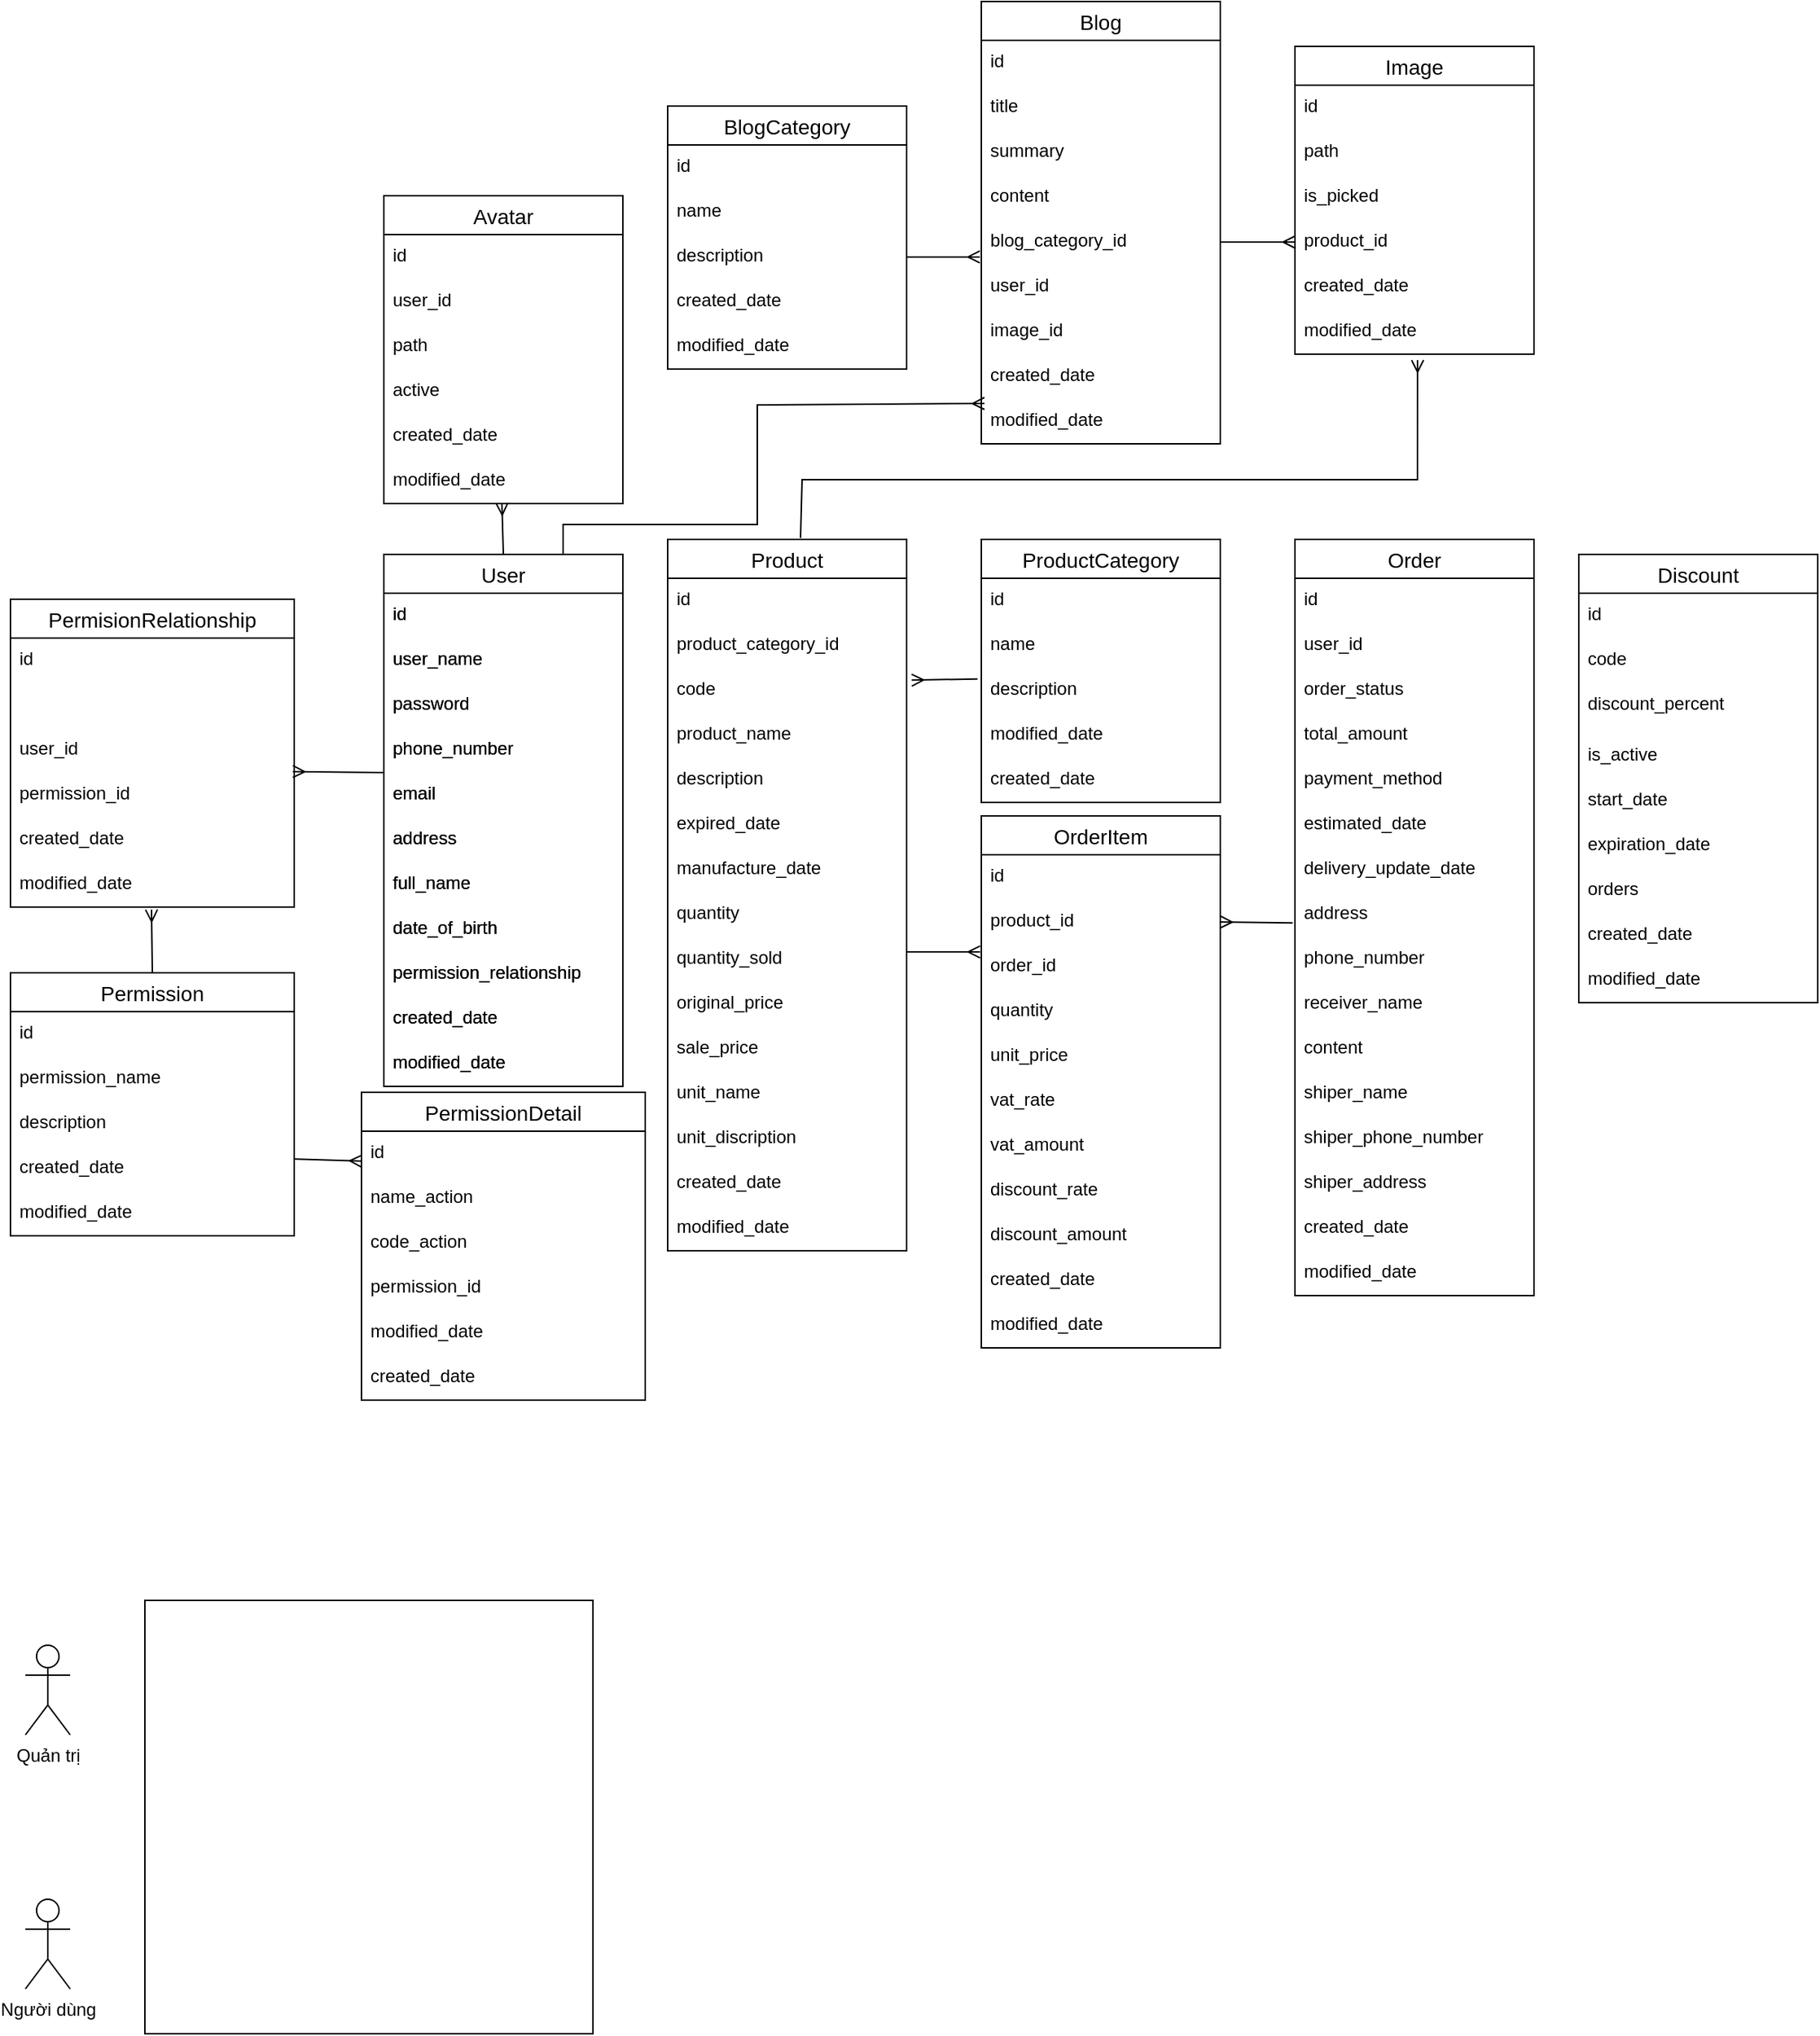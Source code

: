 <mxfile version="20.5.3"><diagram id="TDrIOhpF8yt2zNO1eFIG" name="Page-1"><mxGraphModel dx="1237" dy="1787" grid="1" gridSize="10" guides="1" tooltips="1" connect="1" arrows="1" fold="1" page="1" pageScale="1" pageWidth="850" pageHeight="1100" math="0" shadow="0"><root><mxCell id="0"/><mxCell id="1" parent="0"/><mxCell id="5JBXhX9jarDKYKfrLqVm-1" value="Product" style="swimlane;fontStyle=0;childLayout=stackLayout;horizontal=1;startSize=26;horizontalStack=0;resizeParent=1;resizeParentMax=0;resizeLast=0;collapsible=1;marginBottom=0;align=center;fontSize=14;" parent="1" vertex="1"><mxGeometry x="1100" y="130" width="160" height="476" as="geometry"/></mxCell><mxCell id="5JBXhX9jarDKYKfrLqVm-2" value="id" style="text;strokeColor=none;fillColor=none;spacingLeft=4;spacingRight=4;overflow=hidden;rotatable=0;points=[[0,0.5],[1,0.5]];portConstraint=eastwest;fontSize=12;" parent="5JBXhX9jarDKYKfrLqVm-1" vertex="1"><mxGeometry y="26" width="160" height="30" as="geometry"/></mxCell><mxCell id="iGhDCa7BA6RvZxXdgEdD-23" value="product_category_id" style="text;strokeColor=none;fillColor=none;spacingLeft=4;spacingRight=4;overflow=hidden;rotatable=0;points=[[0,0.5],[1,0.5]];portConstraint=eastwest;fontSize=12;" vertex="1" parent="5JBXhX9jarDKYKfrLqVm-1"><mxGeometry y="56" width="160" height="30" as="geometry"/></mxCell><mxCell id="5JBXhX9jarDKYKfrLqVm-3" value="code" style="text;strokeColor=none;fillColor=none;spacingLeft=4;spacingRight=4;overflow=hidden;rotatable=0;points=[[0,0.5],[1,0.5]];portConstraint=eastwest;fontSize=12;" parent="5JBXhX9jarDKYKfrLqVm-1" vertex="1"><mxGeometry y="86" width="160" height="30" as="geometry"/></mxCell><mxCell id="5JBXhX9jarDKYKfrLqVm-4" value="product_name" style="text;strokeColor=none;fillColor=none;spacingLeft=4;spacingRight=4;overflow=hidden;rotatable=0;points=[[0,0.5],[1,0.5]];portConstraint=eastwest;fontSize=12;" parent="5JBXhX9jarDKYKfrLqVm-1" vertex="1"><mxGeometry y="116" width="160" height="30" as="geometry"/></mxCell><mxCell id="5JBXhX9jarDKYKfrLqVm-5" value="description" style="text;strokeColor=none;fillColor=none;spacingLeft=4;spacingRight=4;overflow=hidden;rotatable=0;points=[[0,0.5],[1,0.5]];portConstraint=eastwest;fontSize=12;" parent="5JBXhX9jarDKYKfrLqVm-1" vertex="1"><mxGeometry y="146" width="160" height="30" as="geometry"/></mxCell><mxCell id="5JBXhX9jarDKYKfrLqVm-6" value="expired_date       " style="text;strokeColor=none;fillColor=none;spacingLeft=4;spacingRight=4;overflow=hidden;rotatable=0;points=[[0,0.5],[1,0.5]];portConstraint=eastwest;fontSize=12;" parent="5JBXhX9jarDKYKfrLqVm-1" vertex="1"><mxGeometry y="176" width="160" height="30" as="geometry"/></mxCell><mxCell id="5JBXhX9jarDKYKfrLqVm-7" value="manufacture_date          " style="text;strokeColor=none;fillColor=none;spacingLeft=4;spacingRight=4;overflow=hidden;rotatable=0;points=[[0,0.5],[1,0.5]];portConstraint=eastwest;fontSize=12;" parent="5JBXhX9jarDKYKfrLqVm-1" vertex="1"><mxGeometry y="206" width="160" height="30" as="geometry"/></mxCell><mxCell id="5JBXhX9jarDKYKfrLqVm-8" value="quantity" style="text;strokeColor=none;fillColor=none;spacingLeft=4;spacingRight=4;overflow=hidden;rotatable=0;points=[[0,0.5],[1,0.5]];portConstraint=eastwest;fontSize=12;" parent="5JBXhX9jarDKYKfrLqVm-1" vertex="1"><mxGeometry y="236" width="160" height="30" as="geometry"/></mxCell><mxCell id="5JBXhX9jarDKYKfrLqVm-9" value="quantity_sold" style="text;strokeColor=none;fillColor=none;spacingLeft=4;spacingRight=4;overflow=hidden;rotatable=0;points=[[0,0.5],[1,0.5]];portConstraint=eastwest;fontSize=12;" parent="5JBXhX9jarDKYKfrLqVm-1" vertex="1"><mxGeometry y="266" width="160" height="30" as="geometry"/></mxCell><mxCell id="5JBXhX9jarDKYKfrLqVm-10" value="original_price" style="text;strokeColor=none;fillColor=none;spacingLeft=4;spacingRight=4;overflow=hidden;rotatable=0;points=[[0,0.5],[1,0.5]];portConstraint=eastwest;fontSize=12;" parent="5JBXhX9jarDKYKfrLqVm-1" vertex="1"><mxGeometry y="296" width="160" height="30" as="geometry"/></mxCell><mxCell id="5JBXhX9jarDKYKfrLqVm-11" value="sale_price" style="text;strokeColor=none;fillColor=none;spacingLeft=4;spacingRight=4;overflow=hidden;rotatable=0;points=[[0,0.5],[1,0.5]];portConstraint=eastwest;fontSize=12;" parent="5JBXhX9jarDKYKfrLqVm-1" vertex="1"><mxGeometry y="326" width="160" height="30" as="geometry"/></mxCell><mxCell id="iGhDCa7BA6RvZxXdgEdD-18" value="unit_name" style="text;strokeColor=none;fillColor=none;spacingLeft=4;spacingRight=4;overflow=hidden;rotatable=0;points=[[0,0.5],[1,0.5]];portConstraint=eastwest;fontSize=12;" vertex="1" parent="5JBXhX9jarDKYKfrLqVm-1"><mxGeometry y="356" width="160" height="30" as="geometry"/></mxCell><mxCell id="iGhDCa7BA6RvZxXdgEdD-19" value="unit_discription" style="text;strokeColor=none;fillColor=none;spacingLeft=4;spacingRight=4;overflow=hidden;rotatable=0;points=[[0,0.5],[1,0.5]];portConstraint=eastwest;fontSize=12;" vertex="1" parent="5JBXhX9jarDKYKfrLqVm-1"><mxGeometry y="386" width="160" height="30" as="geometry"/></mxCell><mxCell id="iGhDCa7BA6RvZxXdgEdD-20" value="created_date" style="text;strokeColor=none;fillColor=none;spacingLeft=4;spacingRight=4;overflow=hidden;rotatable=0;points=[[0,0.5],[1,0.5]];portConstraint=eastwest;fontSize=12;" vertex="1" parent="5JBXhX9jarDKYKfrLqVm-1"><mxGeometry y="416" width="160" height="30" as="geometry"/></mxCell><mxCell id="iGhDCa7BA6RvZxXdgEdD-21" value="modified_date" style="text;strokeColor=none;fillColor=none;spacingLeft=4;spacingRight=4;overflow=hidden;rotatable=0;points=[[0,0.5],[1,0.5]];portConstraint=eastwest;fontSize=12;" vertex="1" parent="5JBXhX9jarDKYKfrLqVm-1"><mxGeometry y="446" width="160" height="30" as="geometry"/></mxCell><mxCell id="5JBXhX9jarDKYKfrLqVm-15" value="ProductCategory" style="swimlane;fontStyle=0;childLayout=stackLayout;horizontal=1;startSize=26;horizontalStack=0;resizeParent=1;resizeParentMax=0;resizeLast=0;collapsible=1;marginBottom=0;align=center;fontSize=14;" parent="1" vertex="1"><mxGeometry x="1310" y="130" width="160" height="176" as="geometry"/></mxCell><mxCell id="5JBXhX9jarDKYKfrLqVm-16" value="id" style="text;strokeColor=none;fillColor=none;spacingLeft=4;spacingRight=4;overflow=hidden;rotatable=0;points=[[0,0.5],[1,0.5]];portConstraint=eastwest;fontSize=12;" parent="5JBXhX9jarDKYKfrLqVm-15" vertex="1"><mxGeometry y="26" width="160" height="30" as="geometry"/></mxCell><mxCell id="5JBXhX9jarDKYKfrLqVm-17" value="name" style="text;strokeColor=none;fillColor=none;spacingLeft=4;spacingRight=4;overflow=hidden;rotatable=0;points=[[0,0.5],[1,0.5]];portConstraint=eastwest;fontSize=12;" parent="5JBXhX9jarDKYKfrLqVm-15" vertex="1"><mxGeometry y="56" width="160" height="30" as="geometry"/></mxCell><mxCell id="5JBXhX9jarDKYKfrLqVm-27" value="description" style="text;strokeColor=none;fillColor=none;spacingLeft=4;spacingRight=4;overflow=hidden;rotatable=0;points=[[0,0.5],[1,0.5]];portConstraint=eastwest;fontSize=12;" parent="5JBXhX9jarDKYKfrLqVm-15" vertex="1"><mxGeometry y="86" width="160" height="30" as="geometry"/></mxCell><mxCell id="5JBXhX9jarDKYKfrLqVm-28" value="modified_date&#10;" style="text;strokeColor=none;fillColor=none;spacingLeft=4;spacingRight=4;overflow=hidden;rotatable=0;points=[[0,0.5],[1,0.5]];portConstraint=eastwest;fontSize=12;" parent="5JBXhX9jarDKYKfrLqVm-15" vertex="1"><mxGeometry y="116" width="160" height="30" as="geometry"/></mxCell><mxCell id="iGhDCa7BA6RvZxXdgEdD-22" value="created_date" style="text;strokeColor=none;fillColor=none;spacingLeft=4;spacingRight=4;overflow=hidden;rotatable=0;points=[[0,0.5],[1,0.5]];portConstraint=eastwest;fontSize=12;" vertex="1" parent="5JBXhX9jarDKYKfrLqVm-15"><mxGeometry y="146" width="160" height="30" as="geometry"/></mxCell><mxCell id="5JBXhX9jarDKYKfrLqVm-30" value="BlogCategory " style="swimlane;fontStyle=0;childLayout=stackLayout;horizontal=1;startSize=26;horizontalStack=0;resizeParent=1;resizeParentMax=0;resizeLast=0;collapsible=1;marginBottom=0;align=center;fontSize=14;" parent="1" vertex="1"><mxGeometry x="1100" y="-160" width="160" height="176" as="geometry"/></mxCell><mxCell id="5JBXhX9jarDKYKfrLqVm-31" value="id" style="text;strokeColor=none;fillColor=none;spacingLeft=4;spacingRight=4;overflow=hidden;rotatable=0;points=[[0,0.5],[1,0.5]];portConstraint=eastwest;fontSize=12;" parent="5JBXhX9jarDKYKfrLqVm-30" vertex="1"><mxGeometry y="26" width="160" height="30" as="geometry"/></mxCell><mxCell id="5JBXhX9jarDKYKfrLqVm-32" value="name" style="text;strokeColor=none;fillColor=none;spacingLeft=4;spacingRight=4;overflow=hidden;rotatable=0;points=[[0,0.5],[1,0.5]];portConstraint=eastwest;fontSize=12;" parent="5JBXhX9jarDKYKfrLqVm-30" vertex="1"><mxGeometry y="56" width="160" height="30" as="geometry"/></mxCell><mxCell id="iGhDCa7BA6RvZxXdgEdD-58" value="description&#10;" style="text;strokeColor=none;fillColor=none;spacingLeft=4;spacingRight=4;overflow=hidden;rotatable=0;points=[[0,0.5],[1,0.5]];portConstraint=eastwest;fontSize=12;" vertex="1" parent="5JBXhX9jarDKYKfrLqVm-30"><mxGeometry y="86" width="160" height="30" as="geometry"/></mxCell><mxCell id="5JBXhX9jarDKYKfrLqVm-35" value="created_date" style="text;strokeColor=none;fillColor=none;spacingLeft=4;spacingRight=4;overflow=hidden;rotatable=0;points=[[0,0.5],[1,0.5]];portConstraint=eastwest;fontSize=12;" parent="5JBXhX9jarDKYKfrLqVm-30" vertex="1"><mxGeometry y="116" width="160" height="30" as="geometry"/></mxCell><mxCell id="5JBXhX9jarDKYKfrLqVm-36" value="modified_date&#10;" style="text;strokeColor=none;fillColor=none;spacingLeft=4;spacingRight=4;overflow=hidden;rotatable=0;points=[[0,0.5],[1,0.5]];portConstraint=eastwest;fontSize=12;" parent="5JBXhX9jarDKYKfrLqVm-30" vertex="1"><mxGeometry y="146" width="160" height="30" as="geometry"/></mxCell><mxCell id="5JBXhX9jarDKYKfrLqVm-37" value="Discount" style="swimlane;fontStyle=0;childLayout=stackLayout;horizontal=1;startSize=26;horizontalStack=0;resizeParent=1;resizeParentMax=0;resizeLast=0;collapsible=1;marginBottom=0;align=center;fontSize=14;" parent="1" vertex="1"><mxGeometry x="1710" y="140" width="160" height="300" as="geometry"/></mxCell><mxCell id="5JBXhX9jarDKYKfrLqVm-38" value="id" style="text;strokeColor=none;fillColor=none;spacingLeft=4;spacingRight=4;overflow=hidden;rotatable=0;points=[[0,0.5],[1,0.5]];portConstraint=eastwest;fontSize=12;" parent="5JBXhX9jarDKYKfrLqVm-37" vertex="1"><mxGeometry y="26" width="160" height="30" as="geometry"/></mxCell><mxCell id="5JBXhX9jarDKYKfrLqVm-39" value="code            " style="text;strokeColor=none;fillColor=none;spacingLeft=4;spacingRight=4;overflow=hidden;rotatable=0;points=[[0,0.5],[1,0.5]];portConstraint=eastwest;fontSize=12;" parent="5JBXhX9jarDKYKfrLqVm-37" vertex="1"><mxGeometry y="56" width="160" height="30" as="geometry"/></mxCell><mxCell id="5JBXhX9jarDKYKfrLqVm-40" value="discount_percent" style="text;strokeColor=none;fillColor=none;spacingLeft=4;spacingRight=4;overflow=hidden;rotatable=0;points=[[0,0.5],[1,0.5]];portConstraint=eastwest;fontSize=12;" parent="5JBXhX9jarDKYKfrLqVm-37" vertex="1"><mxGeometry y="86" width="160" height="34" as="geometry"/></mxCell><mxCell id="5JBXhX9jarDKYKfrLqVm-41" value="is_active" style="text;strokeColor=none;fillColor=none;spacingLeft=4;spacingRight=4;overflow=hidden;rotatable=0;points=[[0,0.5],[1,0.5]];portConstraint=eastwest;fontSize=12;" parent="5JBXhX9jarDKYKfrLqVm-37" vertex="1"><mxGeometry y="120" width="160" height="30" as="geometry"/></mxCell><mxCell id="5JBXhX9jarDKYKfrLqVm-42" value="start_date" style="text;strokeColor=none;fillColor=none;spacingLeft=4;spacingRight=4;overflow=hidden;rotatable=0;points=[[0,0.5],[1,0.5]];portConstraint=eastwest;fontSize=12;" parent="5JBXhX9jarDKYKfrLqVm-37" vertex="1"><mxGeometry y="150" width="160" height="30" as="geometry"/></mxCell><mxCell id="5JBXhX9jarDKYKfrLqVm-43" value="expiration_date" style="text;strokeColor=none;fillColor=none;spacingLeft=4;spacingRight=4;overflow=hidden;rotatable=0;points=[[0,0.5],[1,0.5]];portConstraint=eastwest;fontSize=12;" parent="5JBXhX9jarDKYKfrLqVm-37" vertex="1"><mxGeometry y="180" width="160" height="30" as="geometry"/></mxCell><mxCell id="5JBXhX9jarDKYKfrLqVm-44" value="orders" style="text;strokeColor=none;fillColor=none;spacingLeft=4;spacingRight=4;overflow=hidden;rotatable=0;points=[[0,0.5],[1,0.5]];portConstraint=eastwest;fontSize=12;" parent="5JBXhX9jarDKYKfrLqVm-37" vertex="1"><mxGeometry y="210" width="160" height="30" as="geometry"/></mxCell><mxCell id="5JBXhX9jarDKYKfrLqVm-45" value="created_date" style="text;strokeColor=none;fillColor=none;spacingLeft=4;spacingRight=4;overflow=hidden;rotatable=0;points=[[0,0.5],[1,0.5]];portConstraint=eastwest;fontSize=12;" parent="5JBXhX9jarDKYKfrLqVm-37" vertex="1"><mxGeometry y="240" width="160" height="30" as="geometry"/></mxCell><mxCell id="5JBXhX9jarDKYKfrLqVm-46" value="modified_date" style="text;strokeColor=none;fillColor=none;spacingLeft=4;spacingRight=4;overflow=hidden;rotatable=0;points=[[0,0.5],[1,0.5]];portConstraint=eastwest;fontSize=12;" parent="5JBXhX9jarDKYKfrLqVm-37" vertex="1"><mxGeometry y="270" width="160" height="30" as="geometry"/></mxCell><mxCell id="5JBXhX9jarDKYKfrLqVm-53" value="Image" style="swimlane;fontStyle=0;childLayout=stackLayout;horizontal=1;startSize=26;horizontalStack=0;resizeParent=1;resizeParentMax=0;resizeLast=0;collapsible=1;marginBottom=0;align=center;fontSize=14;" parent="1" vertex="1"><mxGeometry x="1520" y="-200" width="160" height="206" as="geometry"/></mxCell><mxCell id="5JBXhX9jarDKYKfrLqVm-54" value="id" style="text;strokeColor=none;fillColor=none;spacingLeft=4;spacingRight=4;overflow=hidden;rotatable=0;points=[[0,0.5],[1,0.5]];portConstraint=eastwest;fontSize=12;" parent="5JBXhX9jarDKYKfrLqVm-53" vertex="1"><mxGeometry y="26" width="160" height="30" as="geometry"/></mxCell><mxCell id="5JBXhX9jarDKYKfrLqVm-55" value="path" style="text;strokeColor=none;fillColor=none;spacingLeft=4;spacingRight=4;overflow=hidden;rotatable=0;points=[[0,0.5],[1,0.5]];portConstraint=eastwest;fontSize=12;" parent="5JBXhX9jarDKYKfrLqVm-53" vertex="1"><mxGeometry y="56" width="160" height="30" as="geometry"/></mxCell><mxCell id="5JBXhX9jarDKYKfrLqVm-56" value="is_picked" style="text;strokeColor=none;fillColor=none;spacingLeft=4;spacingRight=4;overflow=hidden;rotatable=0;points=[[0,0.5],[1,0.5]];portConstraint=eastwest;fontSize=12;" parent="5JBXhX9jarDKYKfrLqVm-53" vertex="1"><mxGeometry y="86" width="160" height="30" as="geometry"/></mxCell><mxCell id="5JBXhX9jarDKYKfrLqVm-57" value="product_id" style="text;strokeColor=none;fillColor=none;spacingLeft=4;spacingRight=4;overflow=hidden;rotatable=0;points=[[0,0.5],[1,0.5]];portConstraint=eastwest;fontSize=12;" parent="5JBXhX9jarDKYKfrLqVm-53" vertex="1"><mxGeometry y="116" width="160" height="30" as="geometry"/></mxCell><mxCell id="5JBXhX9jarDKYKfrLqVm-59" value="created_date" style="text;strokeColor=none;fillColor=none;spacingLeft=4;spacingRight=4;overflow=hidden;rotatable=0;points=[[0,0.5],[1,0.5]];portConstraint=eastwest;fontSize=12;" parent="5JBXhX9jarDKYKfrLqVm-53" vertex="1"><mxGeometry y="146" width="160" height="30" as="geometry"/></mxCell><mxCell id="5JBXhX9jarDKYKfrLqVm-60" value="modified_date&#10;" style="text;strokeColor=none;fillColor=none;spacingLeft=4;spacingRight=4;overflow=hidden;rotatable=0;points=[[0,0.5],[1,0.5]];portConstraint=eastwest;fontSize=12;" parent="5JBXhX9jarDKYKfrLqVm-53" vertex="1"><mxGeometry y="176" width="160" height="30" as="geometry"/></mxCell><mxCell id="5JBXhX9jarDKYKfrLqVm-71" value="Blog" style="swimlane;fontStyle=0;childLayout=stackLayout;horizontal=1;startSize=26;horizontalStack=0;resizeParent=1;resizeParentMax=0;resizeLast=0;collapsible=1;marginBottom=0;align=center;fontSize=14;" parent="1" vertex="1"><mxGeometry x="1310" y="-230" width="160" height="296" as="geometry"/></mxCell><mxCell id="5JBXhX9jarDKYKfrLqVm-72" value="id" style="text;strokeColor=none;fillColor=none;spacingLeft=4;spacingRight=4;overflow=hidden;rotatable=0;points=[[0,0.5],[1,0.5]];portConstraint=eastwest;fontSize=12;" parent="5JBXhX9jarDKYKfrLqVm-71" vertex="1"><mxGeometry y="26" width="160" height="30" as="geometry"/></mxCell><mxCell id="5JBXhX9jarDKYKfrLqVm-73" value="title" style="text;strokeColor=none;fillColor=none;spacingLeft=4;spacingRight=4;overflow=hidden;rotatable=0;points=[[0,0.5],[1,0.5]];portConstraint=eastwest;fontSize=12;" parent="5JBXhX9jarDKYKfrLqVm-71" vertex="1"><mxGeometry y="56" width="160" height="30" as="geometry"/></mxCell><mxCell id="5JBXhX9jarDKYKfrLqVm-74" value="summary        " style="text;strokeColor=none;fillColor=none;spacingLeft=4;spacingRight=4;overflow=hidden;rotatable=0;points=[[0,0.5],[1,0.5]];portConstraint=eastwest;fontSize=12;" parent="5JBXhX9jarDKYKfrLqVm-71" vertex="1"><mxGeometry y="86" width="160" height="30" as="geometry"/></mxCell><mxCell id="5JBXhX9jarDKYKfrLqVm-75" value="content        " style="text;strokeColor=none;fillColor=none;spacingLeft=4;spacingRight=4;overflow=hidden;rotatable=0;points=[[0,0.5],[1,0.5]];portConstraint=eastwest;fontSize=12;" parent="5JBXhX9jarDKYKfrLqVm-71" vertex="1"><mxGeometry y="116" width="160" height="30" as="geometry"/></mxCell><mxCell id="5JBXhX9jarDKYKfrLqVm-77" value="blog_category_id" style="text;strokeColor=none;fillColor=none;spacingLeft=4;spacingRight=4;overflow=hidden;rotatable=0;points=[[0,0.5],[1,0.5]];portConstraint=eastwest;fontSize=12;" parent="5JBXhX9jarDKYKfrLqVm-71" vertex="1"><mxGeometry y="146" width="160" height="30" as="geometry"/></mxCell><mxCell id="5JBXhX9jarDKYKfrLqVm-78" value="user_id" style="text;strokeColor=none;fillColor=none;spacingLeft=4;spacingRight=4;overflow=hidden;rotatable=0;points=[[0,0.5],[1,0.5]];portConstraint=eastwest;fontSize=12;" parent="5JBXhX9jarDKYKfrLqVm-71" vertex="1"><mxGeometry y="176" width="160" height="30" as="geometry"/></mxCell><mxCell id="5JBXhX9jarDKYKfrLqVm-79" value="image_id" style="text;strokeColor=none;fillColor=none;spacingLeft=4;spacingRight=4;overflow=hidden;rotatable=0;points=[[0,0.5],[1,0.5]];portConstraint=eastwest;fontSize=12;" parent="5JBXhX9jarDKYKfrLqVm-71" vertex="1"><mxGeometry y="206" width="160" height="30" as="geometry"/></mxCell><mxCell id="5JBXhX9jarDKYKfrLqVm-83" value="created_date" style="text;strokeColor=none;fillColor=none;spacingLeft=4;spacingRight=4;overflow=hidden;rotatable=0;points=[[0,0.5],[1,0.5]];portConstraint=eastwest;fontSize=12;" parent="5JBXhX9jarDKYKfrLqVm-71" vertex="1"><mxGeometry y="236" width="160" height="30" as="geometry"/></mxCell><mxCell id="5JBXhX9jarDKYKfrLqVm-84" value="modified_date&#10;" style="text;strokeColor=none;fillColor=none;spacingLeft=4;spacingRight=4;overflow=hidden;rotatable=0;points=[[0,0.5],[1,0.5]];portConstraint=eastwest;fontSize=12;" parent="5JBXhX9jarDKYKfrLqVm-71" vertex="1"><mxGeometry y="266" width="160" height="30" as="geometry"/></mxCell><mxCell id="5JBXhX9jarDKYKfrLqVm-98" value="Avatar" style="swimlane;fontStyle=0;childLayout=stackLayout;horizontal=1;startSize=26;horizontalStack=0;resizeParent=1;resizeParentMax=0;resizeLast=0;collapsible=1;marginBottom=0;align=center;fontSize=14;" parent="1" vertex="1"><mxGeometry x="910" y="-100" width="160" height="206" as="geometry"/></mxCell><mxCell id="5JBXhX9jarDKYKfrLqVm-99" value="id" style="text;strokeColor=none;fillColor=none;spacingLeft=4;spacingRight=4;overflow=hidden;rotatable=0;points=[[0,0.5],[1,0.5]];portConstraint=eastwest;fontSize=12;" parent="5JBXhX9jarDKYKfrLqVm-98" vertex="1"><mxGeometry y="26" width="160" height="30" as="geometry"/></mxCell><mxCell id="iGhDCa7BA6RvZxXdgEdD-16" value="user_id" style="text;strokeColor=none;fillColor=none;spacingLeft=4;spacingRight=4;overflow=hidden;rotatable=0;points=[[0,0.5],[1,0.5]];portConstraint=eastwest;fontSize=12;" vertex="1" parent="5JBXhX9jarDKYKfrLqVm-98"><mxGeometry y="56" width="160" height="30" as="geometry"/></mxCell><mxCell id="5JBXhX9jarDKYKfrLqVm-100" value="path" style="text;strokeColor=none;fillColor=none;spacingLeft=4;spacingRight=4;overflow=hidden;rotatable=0;points=[[0,0.5],[1,0.5]];portConstraint=eastwest;fontSize=12;" parent="5JBXhX9jarDKYKfrLqVm-98" vertex="1"><mxGeometry y="86" width="160" height="30" as="geometry"/></mxCell><mxCell id="iGhDCa7BA6RvZxXdgEdD-15" value="active" style="text;strokeColor=none;fillColor=none;spacingLeft=4;spacingRight=4;overflow=hidden;rotatable=0;points=[[0,0.5],[1,0.5]];portConstraint=eastwest;fontSize=12;" vertex="1" parent="5JBXhX9jarDKYKfrLqVm-98"><mxGeometry y="116" width="160" height="30" as="geometry"/></mxCell><mxCell id="5JBXhX9jarDKYKfrLqVm-104" value="created_date" style="text;strokeColor=none;fillColor=none;spacingLeft=4;spacingRight=4;overflow=hidden;rotatable=0;points=[[0,0.5],[1,0.5]];portConstraint=eastwest;fontSize=12;" parent="5JBXhX9jarDKYKfrLqVm-98" vertex="1"><mxGeometry y="146" width="160" height="30" as="geometry"/></mxCell><mxCell id="5JBXhX9jarDKYKfrLqVm-105" value="modified_date&#10;" style="text;strokeColor=none;fillColor=none;spacingLeft=4;spacingRight=4;overflow=hidden;rotatable=0;points=[[0,0.5],[1,0.5]];portConstraint=eastwest;fontSize=12;" parent="5JBXhX9jarDKYKfrLqVm-98" vertex="1"><mxGeometry y="176" width="160" height="30" as="geometry"/></mxCell><mxCell id="5JBXhX9jarDKYKfrLqVm-106" value="User" style="swimlane;fontStyle=0;childLayout=stackLayout;horizontal=1;startSize=26;horizontalStack=0;resizeParent=1;resizeParentMax=0;resizeLast=0;collapsible=1;marginBottom=0;align=center;fontSize=14;" parent="1" vertex="1"><mxGeometry x="910" y="140" width="160" height="356" as="geometry"/></mxCell><mxCell id="5JBXhX9jarDKYKfrLqVm-107" value="id" style="text;strokeColor=none;fillColor=none;spacingLeft=4;spacingRight=4;overflow=hidden;rotatable=0;points=[[0,0.5],[1,0.5]];portConstraint=eastwest;fontSize=12;" parent="5JBXhX9jarDKYKfrLqVm-106" vertex="1"><mxGeometry y="26" width="160" height="30" as="geometry"/></mxCell><mxCell id="5JBXhX9jarDKYKfrLqVm-108" value="user_name" style="text;strokeColor=none;fillColor=none;spacingLeft=4;spacingRight=4;overflow=hidden;rotatable=0;points=[[0,0.5],[1,0.5]];portConstraint=eastwest;fontSize=12;" parent="5JBXhX9jarDKYKfrLqVm-106" vertex="1"><mxGeometry y="56" width="160" height="30" as="geometry"/></mxCell><mxCell id="5JBXhX9jarDKYKfrLqVm-111" value="password" style="text;strokeColor=none;fillColor=none;spacingLeft=4;spacingRight=4;overflow=hidden;rotatable=0;points=[[0,0.5],[1,0.5]];portConstraint=eastwest;fontSize=12;" parent="5JBXhX9jarDKYKfrLqVm-106" vertex="1"><mxGeometry y="86" width="160" height="30" as="geometry"/></mxCell><mxCell id="5JBXhX9jarDKYKfrLqVm-109" value="phone_number" style="text;strokeColor=none;fillColor=none;spacingLeft=4;spacingRight=4;overflow=hidden;rotatable=0;points=[[0,0.5],[1,0.5]];portConstraint=eastwest;fontSize=12;" parent="5JBXhX9jarDKYKfrLqVm-106" vertex="1"><mxGeometry y="116" width="160" height="30" as="geometry"/></mxCell><mxCell id="5JBXhX9jarDKYKfrLqVm-110" value="email" style="text;strokeColor=none;fillColor=none;spacingLeft=4;spacingRight=4;overflow=hidden;rotatable=0;points=[[0,0.5],[1,0.5]];portConstraint=eastwest;fontSize=12;" parent="5JBXhX9jarDKYKfrLqVm-106" vertex="1"><mxGeometry y="146" width="160" height="30" as="geometry"/></mxCell><mxCell id="5JBXhX9jarDKYKfrLqVm-112" value="address" style="text;strokeColor=none;fillColor=none;spacingLeft=4;spacingRight=4;overflow=hidden;rotatable=0;points=[[0,0.5],[1,0.5]];portConstraint=eastwest;fontSize=12;" parent="5JBXhX9jarDKYKfrLqVm-106" vertex="1"><mxGeometry y="176" width="160" height="30" as="geometry"/></mxCell><mxCell id="5JBXhX9jarDKYKfrLqVm-113" value="full_name" style="text;strokeColor=none;fillColor=none;spacingLeft=4;spacingRight=4;overflow=hidden;rotatable=0;points=[[0,0.5],[1,0.5]];portConstraint=eastwest;fontSize=12;" parent="5JBXhX9jarDKYKfrLqVm-106" vertex="1"><mxGeometry y="206" width="160" height="30" as="geometry"/></mxCell><mxCell id="5JBXhX9jarDKYKfrLqVm-114" value="date_of_birth" style="text;strokeColor=none;fillColor=none;spacingLeft=4;spacingRight=4;overflow=hidden;rotatable=0;points=[[0,0.5],[1,0.5]];portConstraint=eastwest;fontSize=12;" parent="5JBXhX9jarDKYKfrLqVm-106" vertex="1"><mxGeometry y="236" width="160" height="30" as="geometry"/></mxCell><mxCell id="5JBXhX9jarDKYKfrLqVm-118" value="permission_relationship" style="text;strokeColor=none;fillColor=none;spacingLeft=4;spacingRight=4;overflow=hidden;rotatable=0;points=[[0,0.5],[1,0.5]];portConstraint=eastwest;fontSize=12;" parent="5JBXhX9jarDKYKfrLqVm-106" vertex="1"><mxGeometry y="266" width="160" height="30" as="geometry"/></mxCell><mxCell id="5JBXhX9jarDKYKfrLqVm-119" value="created_date" style="text;strokeColor=none;fillColor=none;spacingLeft=4;spacingRight=4;overflow=hidden;rotatable=0;points=[[0,0.5],[1,0.5]];portConstraint=eastwest;fontSize=12;" parent="5JBXhX9jarDKYKfrLqVm-106" vertex="1"><mxGeometry y="296" width="160" height="30" as="geometry"/></mxCell><mxCell id="5JBXhX9jarDKYKfrLqVm-134" value="modified_date" style="text;strokeColor=none;fillColor=none;spacingLeft=4;spacingRight=4;overflow=hidden;rotatable=0;points=[[0,0.5],[1,0.5]];portConstraint=eastwest;fontSize=12;" parent="5JBXhX9jarDKYKfrLqVm-106" vertex="1"><mxGeometry y="326" width="160" height="30" as="geometry"/></mxCell><mxCell id="5JBXhX9jarDKYKfrLqVm-135" value="Order" style="swimlane;fontStyle=0;childLayout=stackLayout;horizontal=1;startSize=26;horizontalStack=0;resizeParent=1;resizeParentMax=0;resizeLast=0;collapsible=1;marginBottom=0;align=center;fontSize=14;" parent="1" vertex="1"><mxGeometry x="1520" y="130" width="160" height="506" as="geometry"/></mxCell><mxCell id="5JBXhX9jarDKYKfrLqVm-136" value="id" style="text;strokeColor=none;fillColor=none;spacingLeft=4;spacingRight=4;overflow=hidden;rotatable=0;points=[[0,0.5],[1,0.5]];portConstraint=eastwest;fontSize=12;" parent="5JBXhX9jarDKYKfrLqVm-135" vertex="1"><mxGeometry y="26" width="160" height="30" as="geometry"/></mxCell><mxCell id="5JBXhX9jarDKYKfrLqVm-137" value="user_id" style="text;strokeColor=none;fillColor=none;spacingLeft=4;spacingRight=4;overflow=hidden;rotatable=0;points=[[0,0.5],[1,0.5]];portConstraint=eastwest;fontSize=12;" parent="5JBXhX9jarDKYKfrLqVm-135" vertex="1"><mxGeometry y="56" width="160" height="30" as="geometry"/></mxCell><mxCell id="5JBXhX9jarDKYKfrLqVm-138" value="order_status" style="text;strokeColor=none;fillColor=none;spacingLeft=4;spacingRight=4;overflow=hidden;rotatable=0;points=[[0,0.5],[1,0.5]];portConstraint=eastwest;fontSize=12;" parent="5JBXhX9jarDKYKfrLqVm-135" vertex="1"><mxGeometry y="86" width="160" height="30" as="geometry"/></mxCell><mxCell id="5JBXhX9jarDKYKfrLqVm-139" value="total_amount" style="text;strokeColor=none;fillColor=none;spacingLeft=4;spacingRight=4;overflow=hidden;rotatable=0;points=[[0,0.5],[1,0.5]];portConstraint=eastwest;fontSize=12;" parent="5JBXhX9jarDKYKfrLqVm-135" vertex="1"><mxGeometry y="116" width="160" height="30" as="geometry"/></mxCell><mxCell id="5JBXhX9jarDKYKfrLqVm-140" value="payment_method" style="text;strokeColor=none;fillColor=none;spacingLeft=4;spacingRight=4;overflow=hidden;rotatable=0;points=[[0,0.5],[1,0.5]];portConstraint=eastwest;fontSize=12;" parent="5JBXhX9jarDKYKfrLqVm-135" vertex="1"><mxGeometry y="146" width="160" height="30" as="geometry"/></mxCell><mxCell id="5JBXhX9jarDKYKfrLqVm-141" value="estimated_date" style="text;strokeColor=none;fillColor=none;spacingLeft=4;spacingRight=4;overflow=hidden;rotatable=0;points=[[0,0.5],[1,0.5]];portConstraint=eastwest;fontSize=12;" parent="5JBXhX9jarDKYKfrLqVm-135" vertex="1"><mxGeometry y="176" width="160" height="30" as="geometry"/></mxCell><mxCell id="5JBXhX9jarDKYKfrLqVm-142" value="delivery_update_date" style="text;strokeColor=none;fillColor=none;spacingLeft=4;spacingRight=4;overflow=hidden;rotatable=0;points=[[0,0.5],[1,0.5]];portConstraint=eastwest;fontSize=12;" parent="5JBXhX9jarDKYKfrLqVm-135" vertex="1"><mxGeometry y="206" width="160" height="30" as="geometry"/></mxCell><mxCell id="5JBXhX9jarDKYKfrLqVm-143" value="address" style="text;strokeColor=none;fillColor=none;spacingLeft=4;spacingRight=4;overflow=hidden;rotatable=0;points=[[0,0.5],[1,0.5]];portConstraint=eastwest;fontSize=12;" parent="5JBXhX9jarDKYKfrLqVm-135" vertex="1"><mxGeometry y="236" width="160" height="30" as="geometry"/></mxCell><mxCell id="5JBXhX9jarDKYKfrLqVm-144" value="phone_number" style="text;strokeColor=none;fillColor=none;spacingLeft=4;spacingRight=4;overflow=hidden;rotatable=0;points=[[0,0.5],[1,0.5]];portConstraint=eastwest;fontSize=12;" parent="5JBXhX9jarDKYKfrLqVm-135" vertex="1"><mxGeometry y="266" width="160" height="30" as="geometry"/></mxCell><mxCell id="5JBXhX9jarDKYKfrLqVm-145" value="receiver_name" style="text;strokeColor=none;fillColor=none;spacingLeft=4;spacingRight=4;overflow=hidden;rotatable=0;points=[[0,0.5],[1,0.5]];portConstraint=eastwest;fontSize=12;" parent="5JBXhX9jarDKYKfrLqVm-135" vertex="1"><mxGeometry y="296" width="160" height="30" as="geometry"/></mxCell><mxCell id="5JBXhX9jarDKYKfrLqVm-146" value="content" style="text;strokeColor=none;fillColor=none;spacingLeft=4;spacingRight=4;overflow=hidden;rotatable=0;points=[[0,0.5],[1,0.5]];portConstraint=eastwest;fontSize=12;" parent="5JBXhX9jarDKYKfrLqVm-135" vertex="1"><mxGeometry y="326" width="160" height="30" as="geometry"/></mxCell><mxCell id="5JBXhX9jarDKYKfrLqVm-148" value="shiper_name" style="text;strokeColor=none;fillColor=none;spacingLeft=4;spacingRight=4;overflow=hidden;rotatable=0;points=[[0,0.5],[1,0.5]];portConstraint=eastwest;fontSize=12;" parent="5JBXhX9jarDKYKfrLqVm-135" vertex="1"><mxGeometry y="356" width="160" height="30" as="geometry"/></mxCell><mxCell id="5JBXhX9jarDKYKfrLqVm-149" value="shiper_phone_number" style="text;strokeColor=none;fillColor=none;spacingLeft=4;spacingRight=4;overflow=hidden;rotatable=0;points=[[0,0.5],[1,0.5]];portConstraint=eastwest;fontSize=12;" parent="5JBXhX9jarDKYKfrLqVm-135" vertex="1"><mxGeometry y="386" width="160" height="30" as="geometry"/></mxCell><mxCell id="iGhDCa7BA6RvZxXdgEdD-25" value="shiper_address" style="text;strokeColor=none;fillColor=none;spacingLeft=4;spacingRight=4;overflow=hidden;rotatable=0;points=[[0,0.5],[1,0.5]];portConstraint=eastwest;fontSize=12;" vertex="1" parent="5JBXhX9jarDKYKfrLqVm-135"><mxGeometry y="416" width="160" height="30" as="geometry"/></mxCell><mxCell id="iGhDCa7BA6RvZxXdgEdD-26" value="created_date" style="text;strokeColor=none;fillColor=none;spacingLeft=4;spacingRight=4;overflow=hidden;rotatable=0;points=[[0,0.5],[1,0.5]];portConstraint=eastwest;fontSize=12;" vertex="1" parent="5JBXhX9jarDKYKfrLqVm-135"><mxGeometry y="446" width="160" height="30" as="geometry"/></mxCell><mxCell id="iGhDCa7BA6RvZxXdgEdD-27" value="modified_date" style="text;strokeColor=none;fillColor=none;spacingLeft=4;spacingRight=4;overflow=hidden;rotatable=0;points=[[0,0.5],[1,0.5]];portConstraint=eastwest;fontSize=12;" vertex="1" parent="5JBXhX9jarDKYKfrLqVm-135"><mxGeometry y="476" width="160" height="30" as="geometry"/></mxCell><mxCell id="5JBXhX9jarDKYKfrLqVm-150" value="OrderItem" style="swimlane;fontStyle=0;childLayout=stackLayout;horizontal=1;startSize=26;horizontalStack=0;resizeParent=1;resizeParentMax=0;resizeLast=0;collapsible=1;marginBottom=0;align=center;fontSize=14;" parent="1" vertex="1"><mxGeometry x="1310" y="315" width="160" height="356" as="geometry"/></mxCell><mxCell id="5JBXhX9jarDKYKfrLqVm-151" value="id" style="text;strokeColor=none;fillColor=none;spacingLeft=4;spacingRight=4;overflow=hidden;rotatable=0;points=[[0,0.5],[1,0.5]];portConstraint=eastwest;fontSize=12;" parent="5JBXhX9jarDKYKfrLqVm-150" vertex="1"><mxGeometry y="26" width="160" height="30" as="geometry"/></mxCell><mxCell id="5JBXhX9jarDKYKfrLqVm-152" value="product_id" style="text;strokeColor=none;fillColor=none;spacingLeft=4;spacingRight=4;overflow=hidden;rotatable=0;points=[[0,0.5],[1,0.5]];portConstraint=eastwest;fontSize=12;" parent="5JBXhX9jarDKYKfrLqVm-150" vertex="1"><mxGeometry y="56" width="160" height="30" as="geometry"/></mxCell><mxCell id="5JBXhX9jarDKYKfrLqVm-153" value="order_id" style="text;strokeColor=none;fillColor=none;spacingLeft=4;spacingRight=4;overflow=hidden;rotatable=0;points=[[0,0.5],[1,0.5]];portConstraint=eastwest;fontSize=12;" parent="5JBXhX9jarDKYKfrLqVm-150" vertex="1"><mxGeometry y="86" width="160" height="30" as="geometry"/></mxCell><mxCell id="5JBXhX9jarDKYKfrLqVm-154" value="quantity" style="text;strokeColor=none;fillColor=none;spacingLeft=4;spacingRight=4;overflow=hidden;rotatable=0;points=[[0,0.5],[1,0.5]];portConstraint=eastwest;fontSize=12;" parent="5JBXhX9jarDKYKfrLqVm-150" vertex="1"><mxGeometry y="116" width="160" height="30" as="geometry"/></mxCell><mxCell id="5JBXhX9jarDKYKfrLqVm-155" value="unit_price" style="text;strokeColor=none;fillColor=none;spacingLeft=4;spacingRight=4;overflow=hidden;rotatable=0;points=[[0,0.5],[1,0.5]];portConstraint=eastwest;fontSize=12;" parent="5JBXhX9jarDKYKfrLqVm-150" vertex="1"><mxGeometry y="146" width="160" height="30" as="geometry"/></mxCell><mxCell id="5JBXhX9jarDKYKfrLqVm-156" value="vat_rate" style="text;strokeColor=none;fillColor=none;spacingLeft=4;spacingRight=4;overflow=hidden;rotatable=0;points=[[0,0.5],[1,0.5]];portConstraint=eastwest;fontSize=12;" parent="5JBXhX9jarDKYKfrLqVm-150" vertex="1"><mxGeometry y="176" width="160" height="30" as="geometry"/></mxCell><mxCell id="iGhDCa7BA6RvZxXdgEdD-28" value="vat_amount" style="text;strokeColor=none;fillColor=none;spacingLeft=4;spacingRight=4;overflow=hidden;rotatable=0;points=[[0,0.5],[1,0.5]];portConstraint=eastwest;fontSize=12;" vertex="1" parent="5JBXhX9jarDKYKfrLqVm-150"><mxGeometry y="206" width="160" height="30" as="geometry"/></mxCell><mxCell id="iGhDCa7BA6RvZxXdgEdD-29" value="discount_rate" style="text;strokeColor=none;fillColor=none;spacingLeft=4;spacingRight=4;overflow=hidden;rotatable=0;points=[[0,0.5],[1,0.5]];portConstraint=eastwest;fontSize=12;" vertex="1" parent="5JBXhX9jarDKYKfrLqVm-150"><mxGeometry y="236" width="160" height="30" as="geometry"/></mxCell><mxCell id="iGhDCa7BA6RvZxXdgEdD-30" value="discount_amount" style="text;strokeColor=none;fillColor=none;spacingLeft=4;spacingRight=4;overflow=hidden;rotatable=0;points=[[0,0.5],[1,0.5]];portConstraint=eastwest;fontSize=12;" vertex="1" parent="5JBXhX9jarDKYKfrLqVm-150"><mxGeometry y="266" width="160" height="30" as="geometry"/></mxCell><mxCell id="iGhDCa7BA6RvZxXdgEdD-31" value="created_date" style="text;strokeColor=none;fillColor=none;spacingLeft=4;spacingRight=4;overflow=hidden;rotatable=0;points=[[0,0.5],[1,0.5]];portConstraint=eastwest;fontSize=12;" vertex="1" parent="5JBXhX9jarDKYKfrLqVm-150"><mxGeometry y="296" width="160" height="30" as="geometry"/></mxCell><mxCell id="iGhDCa7BA6RvZxXdgEdD-32" value="modified_date" style="text;strokeColor=none;fillColor=none;spacingLeft=4;spacingRight=4;overflow=hidden;rotatable=0;points=[[0,0.5],[1,0.5]];portConstraint=eastwest;fontSize=12;" vertex="1" parent="5JBXhX9jarDKYKfrLqVm-150"><mxGeometry y="326" width="160" height="30" as="geometry"/></mxCell><mxCell id="5JBXhX9jarDKYKfrLqVm-173" value="PermisionRelationship " style="swimlane;fontStyle=0;childLayout=stackLayout;horizontal=1;startSize=26;horizontalStack=0;resizeParent=1;resizeParentMax=0;resizeLast=0;collapsible=1;marginBottom=0;align=center;fontSize=14;" parent="1" vertex="1"><mxGeometry x="660" y="170" width="190" height="206" as="geometry"/></mxCell><mxCell id="5JBXhX9jarDKYKfrLqVm-174" value="id" style="text;strokeColor=none;fillColor=none;spacingLeft=4;spacingRight=4;overflow=hidden;rotatable=0;points=[[0,0.5],[1,0.5]];portConstraint=eastwest;fontSize=12;" parent="5JBXhX9jarDKYKfrLqVm-173" vertex="1"><mxGeometry y="26" width="190" height="30" as="geometry"/></mxCell><mxCell id="5JBXhX9jarDKYKfrLqVm-175" value=" " style="text;strokeColor=none;fillColor=none;spacingLeft=4;spacingRight=4;overflow=hidden;rotatable=0;points=[[0,0.5],[1,0.5]];portConstraint=eastwest;fontSize=12;" parent="5JBXhX9jarDKYKfrLqVm-173" vertex="1"><mxGeometry y="56" width="190" height="30" as="geometry"/></mxCell><mxCell id="5JBXhX9jarDKYKfrLqVm-176" value="user_id" style="text;strokeColor=none;fillColor=none;spacingLeft=4;spacingRight=4;overflow=hidden;rotatable=0;points=[[0,0.5],[1,0.5]];portConstraint=eastwest;fontSize=12;" parent="5JBXhX9jarDKYKfrLqVm-173" vertex="1"><mxGeometry y="86" width="190" height="30" as="geometry"/></mxCell><mxCell id="5JBXhX9jarDKYKfrLqVm-177" value="permission_id" style="text;strokeColor=none;fillColor=none;spacingLeft=4;spacingRight=4;overflow=hidden;rotatable=0;points=[[0,0.5],[1,0.5]];portConstraint=eastwest;fontSize=12;" parent="5JBXhX9jarDKYKfrLqVm-173" vertex="1"><mxGeometry y="116" width="190" height="30" as="geometry"/></mxCell><mxCell id="5JBXhX9jarDKYKfrLqVm-179" value="created_date" style="text;strokeColor=none;fillColor=none;spacingLeft=4;spacingRight=4;overflow=hidden;rotatable=0;points=[[0,0.5],[1,0.5]];portConstraint=eastwest;fontSize=12;" parent="5JBXhX9jarDKYKfrLqVm-173" vertex="1"><mxGeometry y="146" width="190" height="30" as="geometry"/></mxCell><mxCell id="5JBXhX9jarDKYKfrLqVm-180" value="modified_date" style="text;strokeColor=none;fillColor=none;spacingLeft=4;spacingRight=4;overflow=hidden;rotatable=0;points=[[0,0.5],[1,0.5]];portConstraint=eastwest;fontSize=12;" parent="5JBXhX9jarDKYKfrLqVm-173" vertex="1"><mxGeometry y="176" width="190" height="30" as="geometry"/></mxCell><mxCell id="5JBXhX9jarDKYKfrLqVm-181" value="Permission" style="swimlane;fontStyle=0;childLayout=stackLayout;horizontal=1;startSize=26;horizontalStack=0;resizeParent=1;resizeParentMax=0;resizeLast=0;collapsible=1;marginBottom=0;align=center;fontSize=14;" parent="1" vertex="1"><mxGeometry x="660" y="420" width="190" height="176" as="geometry"/></mxCell><mxCell id="5JBXhX9jarDKYKfrLqVm-182" value="id" style="text;strokeColor=none;fillColor=none;spacingLeft=4;spacingRight=4;overflow=hidden;rotatable=0;points=[[0,0.5],[1,0.5]];portConstraint=eastwest;fontSize=12;" parent="5JBXhX9jarDKYKfrLqVm-181" vertex="1"><mxGeometry y="26" width="190" height="30" as="geometry"/></mxCell><mxCell id="5JBXhX9jarDKYKfrLqVm-183" value="permission_name" style="text;strokeColor=none;fillColor=none;spacingLeft=4;spacingRight=4;overflow=hidden;rotatable=0;points=[[0,0.5],[1,0.5]];portConstraint=eastwest;fontSize=12;" parent="5JBXhX9jarDKYKfrLqVm-181" vertex="1"><mxGeometry y="56" width="190" height="30" as="geometry"/></mxCell><mxCell id="5JBXhX9jarDKYKfrLqVm-184" value="description           " style="text;strokeColor=none;fillColor=none;spacingLeft=4;spacingRight=4;overflow=hidden;rotatable=0;points=[[0,0.5],[1,0.5]];portConstraint=eastwest;fontSize=12;" parent="5JBXhX9jarDKYKfrLqVm-181" vertex="1"><mxGeometry y="86" width="190" height="30" as="geometry"/></mxCell><mxCell id="5JBXhX9jarDKYKfrLqVm-186" value="created_date" style="text;strokeColor=none;fillColor=none;spacingLeft=4;spacingRight=4;overflow=hidden;rotatable=0;points=[[0,0.5],[1,0.5]];portConstraint=eastwest;fontSize=12;" parent="5JBXhX9jarDKYKfrLqVm-181" vertex="1"><mxGeometry y="116" width="190" height="30" as="geometry"/></mxCell><mxCell id="5JBXhX9jarDKYKfrLqVm-187" value="modified_date" style="text;strokeColor=none;fillColor=none;spacingLeft=4;spacingRight=4;overflow=hidden;rotatable=0;points=[[0,0.5],[1,0.5]];portConstraint=eastwest;fontSize=12;" parent="5JBXhX9jarDKYKfrLqVm-181" vertex="1"><mxGeometry y="146" width="190" height="30" as="geometry"/></mxCell><mxCell id="5JBXhX9jarDKYKfrLqVm-188" value="PermissionDetail" style="swimlane;fontStyle=0;childLayout=stackLayout;horizontal=1;startSize=26;horizontalStack=0;resizeParent=1;resizeParentMax=0;resizeLast=0;collapsible=1;marginBottom=0;align=center;fontSize=14;" parent="1" vertex="1"><mxGeometry x="895" y="500" width="190" height="206" as="geometry"/></mxCell><mxCell id="5JBXhX9jarDKYKfrLqVm-189" value="id" style="text;strokeColor=none;fillColor=none;spacingLeft=4;spacingRight=4;overflow=hidden;rotatable=0;points=[[0,0.5],[1,0.5]];portConstraint=eastwest;fontSize=12;" parent="5JBXhX9jarDKYKfrLqVm-188" vertex="1"><mxGeometry y="26" width="190" height="30" as="geometry"/></mxCell><mxCell id="5JBXhX9jarDKYKfrLqVm-190" value="name_action" style="text;strokeColor=none;fillColor=none;spacingLeft=4;spacingRight=4;overflow=hidden;rotatable=0;points=[[0,0.5],[1,0.5]];portConstraint=eastwest;fontSize=12;" parent="5JBXhX9jarDKYKfrLqVm-188" vertex="1"><mxGeometry y="56" width="190" height="30" as="geometry"/></mxCell><mxCell id="5JBXhX9jarDKYKfrLqVm-191" value="code_action" style="text;strokeColor=none;fillColor=none;spacingLeft=4;spacingRight=4;overflow=hidden;rotatable=0;points=[[0,0.5],[1,0.5]];portConstraint=eastwest;fontSize=12;" parent="5JBXhX9jarDKYKfrLqVm-188" vertex="1"><mxGeometry y="86" width="190" height="30" as="geometry"/></mxCell><mxCell id="5JBXhX9jarDKYKfrLqVm-192" value="permission_id" style="text;strokeColor=none;fillColor=none;spacingLeft=4;spacingRight=4;overflow=hidden;rotatable=0;points=[[0,0.5],[1,0.5]];portConstraint=eastwest;fontSize=12;" parent="5JBXhX9jarDKYKfrLqVm-188" vertex="1"><mxGeometry y="116" width="190" height="30" as="geometry"/></mxCell><mxCell id="5JBXhX9jarDKYKfrLqVm-193" value="modified_date" style="text;strokeColor=none;fillColor=none;spacingLeft=4;spacingRight=4;overflow=hidden;rotatable=0;points=[[0,0.5],[1,0.5]];portConstraint=eastwest;fontSize=12;" parent="5JBXhX9jarDKYKfrLqVm-188" vertex="1"><mxGeometry y="146" width="190" height="30" as="geometry"/></mxCell><mxCell id="5JBXhX9jarDKYKfrLqVm-194" value="created_date" style="text;strokeColor=none;fillColor=none;spacingLeft=4;spacingRight=4;overflow=hidden;rotatable=0;points=[[0,0.5],[1,0.5]];portConstraint=eastwest;fontSize=12;" parent="5JBXhX9jarDKYKfrLqVm-188" vertex="1"><mxGeometry y="176" width="190" height="30" as="geometry"/></mxCell><mxCell id="iGhDCa7BA6RvZxXdgEdD-24" value="" style="fontSize=12;html=1;endArrow=ERmany;rounded=0;entryX=1.021;entryY=0.272;entryDx=0;entryDy=0;entryPerimeter=0;exitX=-0.016;exitY=0.244;exitDx=0;exitDy=0;exitPerimeter=0;" edge="1" parent="1" source="5JBXhX9jarDKYKfrLqVm-27" target="5JBXhX9jarDKYKfrLqVm-3"><mxGeometry width="100" height="100" relative="1" as="geometry"><mxPoint x="1260.0" y="310.0" as="sourcePoint"/><mxPoint x="1309.68" y="311.91" as="targetPoint"/></mxGeometry></mxCell><mxCell id="iGhDCa7BA6RvZxXdgEdD-33" value="" style="fontSize=12;html=1;endArrow=ERmany;rounded=0;entryX=-0.005;entryY=0.167;entryDx=0;entryDy=0;entryPerimeter=0;" edge="1" parent="1" target="5JBXhX9jarDKYKfrLqVm-153"><mxGeometry width="100" height="100" relative="1" as="geometry"><mxPoint x="1260" y="406" as="sourcePoint"/><mxPoint x="1273.36" y="430.84" as="targetPoint"/></mxGeometry></mxCell><mxCell id="iGhDCa7BA6RvZxXdgEdD-34" value="" style="fontSize=12;html=1;endArrow=ERmany;rounded=0;entryX=1;entryY=0.5;entryDx=0;entryDy=0;exitX=-0.01;exitY=0.689;exitDx=0;exitDy=0;exitPerimeter=0;" edge="1" parent="1" source="5JBXhX9jarDKYKfrLqVm-143" target="5JBXhX9jarDKYKfrLqVm-152"><mxGeometry width="100" height="100" relative="1" as="geometry"><mxPoint x="1790" y="300" as="sourcePoint"/><mxPoint x="1852.56" y="301.49" as="targetPoint"/></mxGeometry></mxCell><mxCell id="iGhDCa7BA6RvZxXdgEdD-42" value="User" style="swimlane;fontStyle=0;childLayout=stackLayout;horizontal=1;startSize=26;horizontalStack=0;resizeParent=1;resizeParentMax=0;resizeLast=0;collapsible=1;marginBottom=0;align=center;fontSize=14;" vertex="1" parent="1"><mxGeometry x="910" y="140" width="160" height="356" as="geometry"/></mxCell><mxCell id="iGhDCa7BA6RvZxXdgEdD-43" value="id" style="text;strokeColor=none;fillColor=none;spacingLeft=4;spacingRight=4;overflow=hidden;rotatable=0;points=[[0,0.5],[1,0.5]];portConstraint=eastwest;fontSize=12;" vertex="1" parent="iGhDCa7BA6RvZxXdgEdD-42"><mxGeometry y="26" width="160" height="30" as="geometry"/></mxCell><mxCell id="iGhDCa7BA6RvZxXdgEdD-44" value="user_name" style="text;strokeColor=none;fillColor=none;spacingLeft=4;spacingRight=4;overflow=hidden;rotatable=0;points=[[0,0.5],[1,0.5]];portConstraint=eastwest;fontSize=12;" vertex="1" parent="iGhDCa7BA6RvZxXdgEdD-42"><mxGeometry y="56" width="160" height="30" as="geometry"/></mxCell><mxCell id="iGhDCa7BA6RvZxXdgEdD-45" value="password" style="text;strokeColor=none;fillColor=none;spacingLeft=4;spacingRight=4;overflow=hidden;rotatable=0;points=[[0,0.5],[1,0.5]];portConstraint=eastwest;fontSize=12;" vertex="1" parent="iGhDCa7BA6RvZxXdgEdD-42"><mxGeometry y="86" width="160" height="30" as="geometry"/></mxCell><mxCell id="iGhDCa7BA6RvZxXdgEdD-46" value="phone_number" style="text;strokeColor=none;fillColor=none;spacingLeft=4;spacingRight=4;overflow=hidden;rotatable=0;points=[[0,0.5],[1,0.5]];portConstraint=eastwest;fontSize=12;" vertex="1" parent="iGhDCa7BA6RvZxXdgEdD-42"><mxGeometry y="116" width="160" height="30" as="geometry"/></mxCell><mxCell id="iGhDCa7BA6RvZxXdgEdD-47" value="email" style="text;strokeColor=none;fillColor=none;spacingLeft=4;spacingRight=4;overflow=hidden;rotatable=0;points=[[0,0.5],[1,0.5]];portConstraint=eastwest;fontSize=12;" vertex="1" parent="iGhDCa7BA6RvZxXdgEdD-42"><mxGeometry y="146" width="160" height="30" as="geometry"/></mxCell><mxCell id="iGhDCa7BA6RvZxXdgEdD-48" value="address" style="text;strokeColor=none;fillColor=none;spacingLeft=4;spacingRight=4;overflow=hidden;rotatable=0;points=[[0,0.5],[1,0.5]];portConstraint=eastwest;fontSize=12;" vertex="1" parent="iGhDCa7BA6RvZxXdgEdD-42"><mxGeometry y="176" width="160" height="30" as="geometry"/></mxCell><mxCell id="iGhDCa7BA6RvZxXdgEdD-49" value="full_name" style="text;strokeColor=none;fillColor=none;spacingLeft=4;spacingRight=4;overflow=hidden;rotatable=0;points=[[0,0.5],[1,0.5]];portConstraint=eastwest;fontSize=12;" vertex="1" parent="iGhDCa7BA6RvZxXdgEdD-42"><mxGeometry y="206" width="160" height="30" as="geometry"/></mxCell><mxCell id="iGhDCa7BA6RvZxXdgEdD-50" value="date_of_birth" style="text;strokeColor=none;fillColor=none;spacingLeft=4;spacingRight=4;overflow=hidden;rotatable=0;points=[[0,0.5],[1,0.5]];portConstraint=eastwest;fontSize=12;" vertex="1" parent="iGhDCa7BA6RvZxXdgEdD-42"><mxGeometry y="236" width="160" height="30" as="geometry"/></mxCell><mxCell id="iGhDCa7BA6RvZxXdgEdD-51" value="permission_relationship" style="text;strokeColor=none;fillColor=none;spacingLeft=4;spacingRight=4;overflow=hidden;rotatable=0;points=[[0,0.5],[1,0.5]];portConstraint=eastwest;fontSize=12;" vertex="1" parent="iGhDCa7BA6RvZxXdgEdD-42"><mxGeometry y="266" width="160" height="30" as="geometry"/></mxCell><mxCell id="iGhDCa7BA6RvZxXdgEdD-52" value="created_date" style="text;strokeColor=none;fillColor=none;spacingLeft=4;spacingRight=4;overflow=hidden;rotatable=0;points=[[0,0.5],[1,0.5]];portConstraint=eastwest;fontSize=12;" vertex="1" parent="iGhDCa7BA6RvZxXdgEdD-42"><mxGeometry y="296" width="160" height="30" as="geometry"/></mxCell><mxCell id="iGhDCa7BA6RvZxXdgEdD-53" value="modified_date" style="text;strokeColor=none;fillColor=none;spacingLeft=4;spacingRight=4;overflow=hidden;rotatable=0;points=[[0,0.5],[1,0.5]];portConstraint=eastwest;fontSize=12;" vertex="1" parent="iGhDCa7BA6RvZxXdgEdD-42"><mxGeometry y="326" width="160" height="30" as="geometry"/></mxCell><mxCell id="iGhDCa7BA6RvZxXdgEdD-54" value="" style="fontSize=12;html=1;endArrow=ERmany;rounded=0;entryX=0.995;entryY=-0.022;entryDx=0;entryDy=0;entryPerimeter=0;exitX=-0.002;exitY=1.001;exitDx=0;exitDy=0;exitPerimeter=0;" edge="1" parent="1" source="iGhDCa7BA6RvZxXdgEdD-46" target="5JBXhX9jarDKYKfrLqVm-177"><mxGeometry width="100" height="100" relative="1" as="geometry"><mxPoint x="1080.32" y="260.18" as="sourcePoint"/><mxPoint x="1130" y="262.09" as="targetPoint"/></mxGeometry></mxCell><mxCell id="iGhDCa7BA6RvZxXdgEdD-55" value="" style="fontSize=12;html=1;endArrow=ERmany;rounded=0;entryX=0.497;entryY=1.059;entryDx=0;entryDy=0;entryPerimeter=0;exitX=0.5;exitY=0;exitDx=0;exitDy=0;" edge="1" parent="1" source="5JBXhX9jarDKYKfrLqVm-181" target="5JBXhX9jarDKYKfrLqVm-180"><mxGeometry width="100" height="100" relative="1" as="geometry"><mxPoint x="919.68" y="296.03" as="sourcePoint"/><mxPoint x="859.05" y="295.34" as="targetPoint"/></mxGeometry></mxCell><mxCell id="iGhDCa7BA6RvZxXdgEdD-56" value="" style="fontSize=12;html=1;endArrow=ERmany;rounded=0;entryX=0.001;entryY=0.668;entryDx=0;entryDy=0;exitX=1.002;exitY=0.289;exitDx=0;exitDy=0;exitPerimeter=0;entryPerimeter=0;" edge="1" parent="1" source="5JBXhX9jarDKYKfrLqVm-186" target="5JBXhX9jarDKYKfrLqVm-189"><mxGeometry width="100" height="100" relative="1" as="geometry"><mxPoint x="765" y="430" as="sourcePoint"/><mxPoint x="764.43" y="387.77" as="targetPoint"/></mxGeometry></mxCell><mxCell id="iGhDCa7BA6RvZxXdgEdD-57" value="" style="fontSize=12;html=1;endArrow=ERmany;rounded=0;entryX=0.494;entryY=0.986;entryDx=0;entryDy=0;entryPerimeter=0;exitX=0.5;exitY=0;exitDx=0;exitDy=0;" edge="1" parent="1" source="iGhDCa7BA6RvZxXdgEdD-42" target="5JBXhX9jarDKYKfrLqVm-105"><mxGeometry width="100" height="100" relative="1" as="geometry"><mxPoint x="919.68" y="296.03" as="sourcePoint"/><mxPoint x="859.05" y="295.34" as="targetPoint"/></mxGeometry></mxCell><mxCell id="iGhDCa7BA6RvZxXdgEdD-77" value="" style="fontSize=12;html=1;endArrow=ERmany;rounded=0;entryX=-0.006;entryY=0.833;entryDx=0;entryDy=0;entryPerimeter=0;exitX=1;exitY=0.5;exitDx=0;exitDy=0;" edge="1" parent="1" source="iGhDCa7BA6RvZxXdgEdD-58" target="5JBXhX9jarDKYKfrLqVm-77"><mxGeometry width="100" height="100" relative="1" as="geometry"><mxPoint x="1300.96" y="-35.58" as="sourcePoint"/><mxPoint x="1300" y="-70.0" as="targetPoint"/></mxGeometry></mxCell><mxCell id="iGhDCa7BA6RvZxXdgEdD-78" value="" style="fontSize=12;html=1;endArrow=ERmany;rounded=0;entryX=0.513;entryY=1.133;entryDx=0;entryDy=0;entryPerimeter=0;exitX=0.556;exitY=-0.002;exitDx=0;exitDy=0;exitPerimeter=0;" edge="1" parent="1" source="5JBXhX9jarDKYKfrLqVm-1" target="5JBXhX9jarDKYKfrLqVm-60"><mxGeometry width="100" height="100" relative="1" as="geometry"><mxPoint x="1260.96" y="150.01" as="sourcePoint"/><mxPoint x="1310" y="150" as="targetPoint"/><Array as="points"><mxPoint x="1190" y="90"/><mxPoint x="1602" y="90"/></Array></mxGeometry></mxCell><mxCell id="iGhDCa7BA6RvZxXdgEdD-79" value="" style="fontSize=12;html=1;endArrow=ERmany;rounded=0;entryX=0.013;entryY=1.1;entryDx=0;entryDy=0;entryPerimeter=0;exitX=0.75;exitY=0;exitDx=0;exitDy=0;" edge="1" parent="1" source="iGhDCa7BA6RvZxXdgEdD-42" target="5JBXhX9jarDKYKfrLqVm-83"><mxGeometry width="100" height="100" relative="1" as="geometry"><mxPoint x="1270" y="-49" as="sourcePoint"/><mxPoint x="1319.04" y="-49.01" as="targetPoint"/><Array as="points"><mxPoint x="1030" y="120"/><mxPoint x="1160" y="120"/><mxPoint x="1160" y="40"/></Array></mxGeometry></mxCell><mxCell id="iGhDCa7BA6RvZxXdgEdD-80" value="" style="fontSize=12;html=1;endArrow=ERmany;rounded=0;entryX=0;entryY=0.5;entryDx=0;entryDy=0;exitX=1;exitY=0.5;exitDx=0;exitDy=0;" edge="1" parent="1" source="5JBXhX9jarDKYKfrLqVm-77" target="5JBXhX9jarDKYKfrLqVm-57"><mxGeometry width="100" height="100" relative="1" as="geometry"><mxPoint x="1270" y="-49" as="sourcePoint"/><mxPoint x="1319.04" y="-49.01" as="targetPoint"/></mxGeometry></mxCell><mxCell id="iGhDCa7BA6RvZxXdgEdD-81" value="Quản trị&lt;br&gt;" style="shape=umlActor;verticalLabelPosition=bottom;verticalAlign=top;html=1;" vertex="1" parent="1"><mxGeometry x="670" y="870" width="30" height="60" as="geometry"/></mxCell><mxCell id="iGhDCa7BA6RvZxXdgEdD-87" value="Người dùng&lt;br&gt;" style="shape=umlActor;verticalLabelPosition=bottom;verticalAlign=top;html=1;connectable=1;allowArrows=1;recursiveResize=1;expand=1;deletable=1;cloneable=1;rotatable=1;" vertex="1" parent="1"><mxGeometry x="670" y="1040" width="30" height="60" as="geometry"/></mxCell><mxCell id="iGhDCa7BA6RvZxXdgEdD-98" value="" style="rounded=0;whiteSpace=wrap;html=1;" vertex="1" parent="1"><mxGeometry x="750" y="840" width="300" height="290" as="geometry"/></mxCell></root></mxGraphModel></diagram></mxfile>
